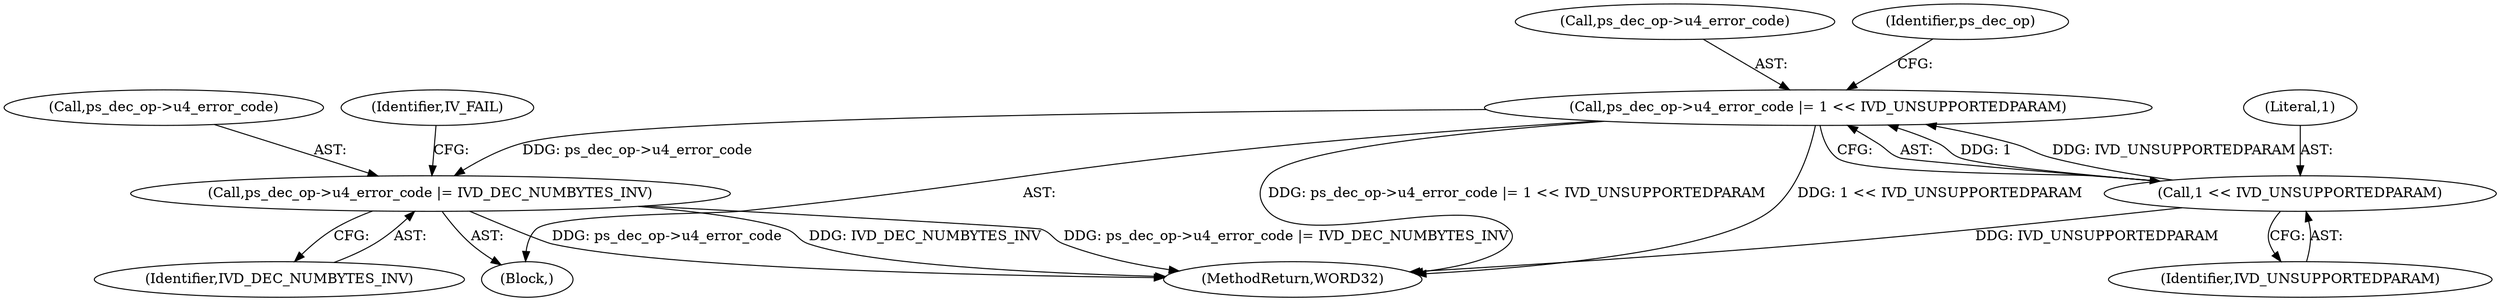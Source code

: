 digraph "0_Android_7554755536019e439433c515eeb44e701fb3bfb2@pointer" {
"1000294" [label="(Call,ps_dec_op->u4_error_code |= IVD_DEC_NUMBYTES_INV)"];
"1000287" [label="(Call,ps_dec_op->u4_error_code |= 1 << IVD_UNSUPPORTEDPARAM)"];
"1000291" [label="(Call,1 << IVD_UNSUPPORTEDPARAM)"];
"1000291" [label="(Call,1 << IVD_UNSUPPORTEDPARAM)"];
"1000288" [label="(Call,ps_dec_op->u4_error_code)"];
"1000286" [label="(Block,)"];
"1000287" [label="(Call,ps_dec_op->u4_error_code |= 1 << IVD_UNSUPPORTEDPARAM)"];
"1002142" [label="(MethodReturn,WORD32)"];
"1000292" [label="(Literal,1)"];
"1000296" [label="(Identifier,ps_dec_op)"];
"1000294" [label="(Call,ps_dec_op->u4_error_code |= IVD_DEC_NUMBYTES_INV)"];
"1000293" [label="(Identifier,IVD_UNSUPPORTEDPARAM)"];
"1000298" [label="(Identifier,IVD_DEC_NUMBYTES_INV)"];
"1000295" [label="(Call,ps_dec_op->u4_error_code)"];
"1000300" [label="(Identifier,IV_FAIL)"];
"1000294" -> "1000286"  [label="AST: "];
"1000294" -> "1000298"  [label="CFG: "];
"1000295" -> "1000294"  [label="AST: "];
"1000298" -> "1000294"  [label="AST: "];
"1000300" -> "1000294"  [label="CFG: "];
"1000294" -> "1002142"  [label="DDG: IVD_DEC_NUMBYTES_INV"];
"1000294" -> "1002142"  [label="DDG: ps_dec_op->u4_error_code |= IVD_DEC_NUMBYTES_INV"];
"1000294" -> "1002142"  [label="DDG: ps_dec_op->u4_error_code"];
"1000287" -> "1000294"  [label="DDG: ps_dec_op->u4_error_code"];
"1000287" -> "1000286"  [label="AST: "];
"1000287" -> "1000291"  [label="CFG: "];
"1000288" -> "1000287"  [label="AST: "];
"1000291" -> "1000287"  [label="AST: "];
"1000296" -> "1000287"  [label="CFG: "];
"1000287" -> "1002142"  [label="DDG: 1 << IVD_UNSUPPORTEDPARAM"];
"1000287" -> "1002142"  [label="DDG: ps_dec_op->u4_error_code |= 1 << IVD_UNSUPPORTEDPARAM"];
"1000291" -> "1000287"  [label="DDG: 1"];
"1000291" -> "1000287"  [label="DDG: IVD_UNSUPPORTEDPARAM"];
"1000291" -> "1000293"  [label="CFG: "];
"1000292" -> "1000291"  [label="AST: "];
"1000293" -> "1000291"  [label="AST: "];
"1000291" -> "1002142"  [label="DDG: IVD_UNSUPPORTEDPARAM"];
}

